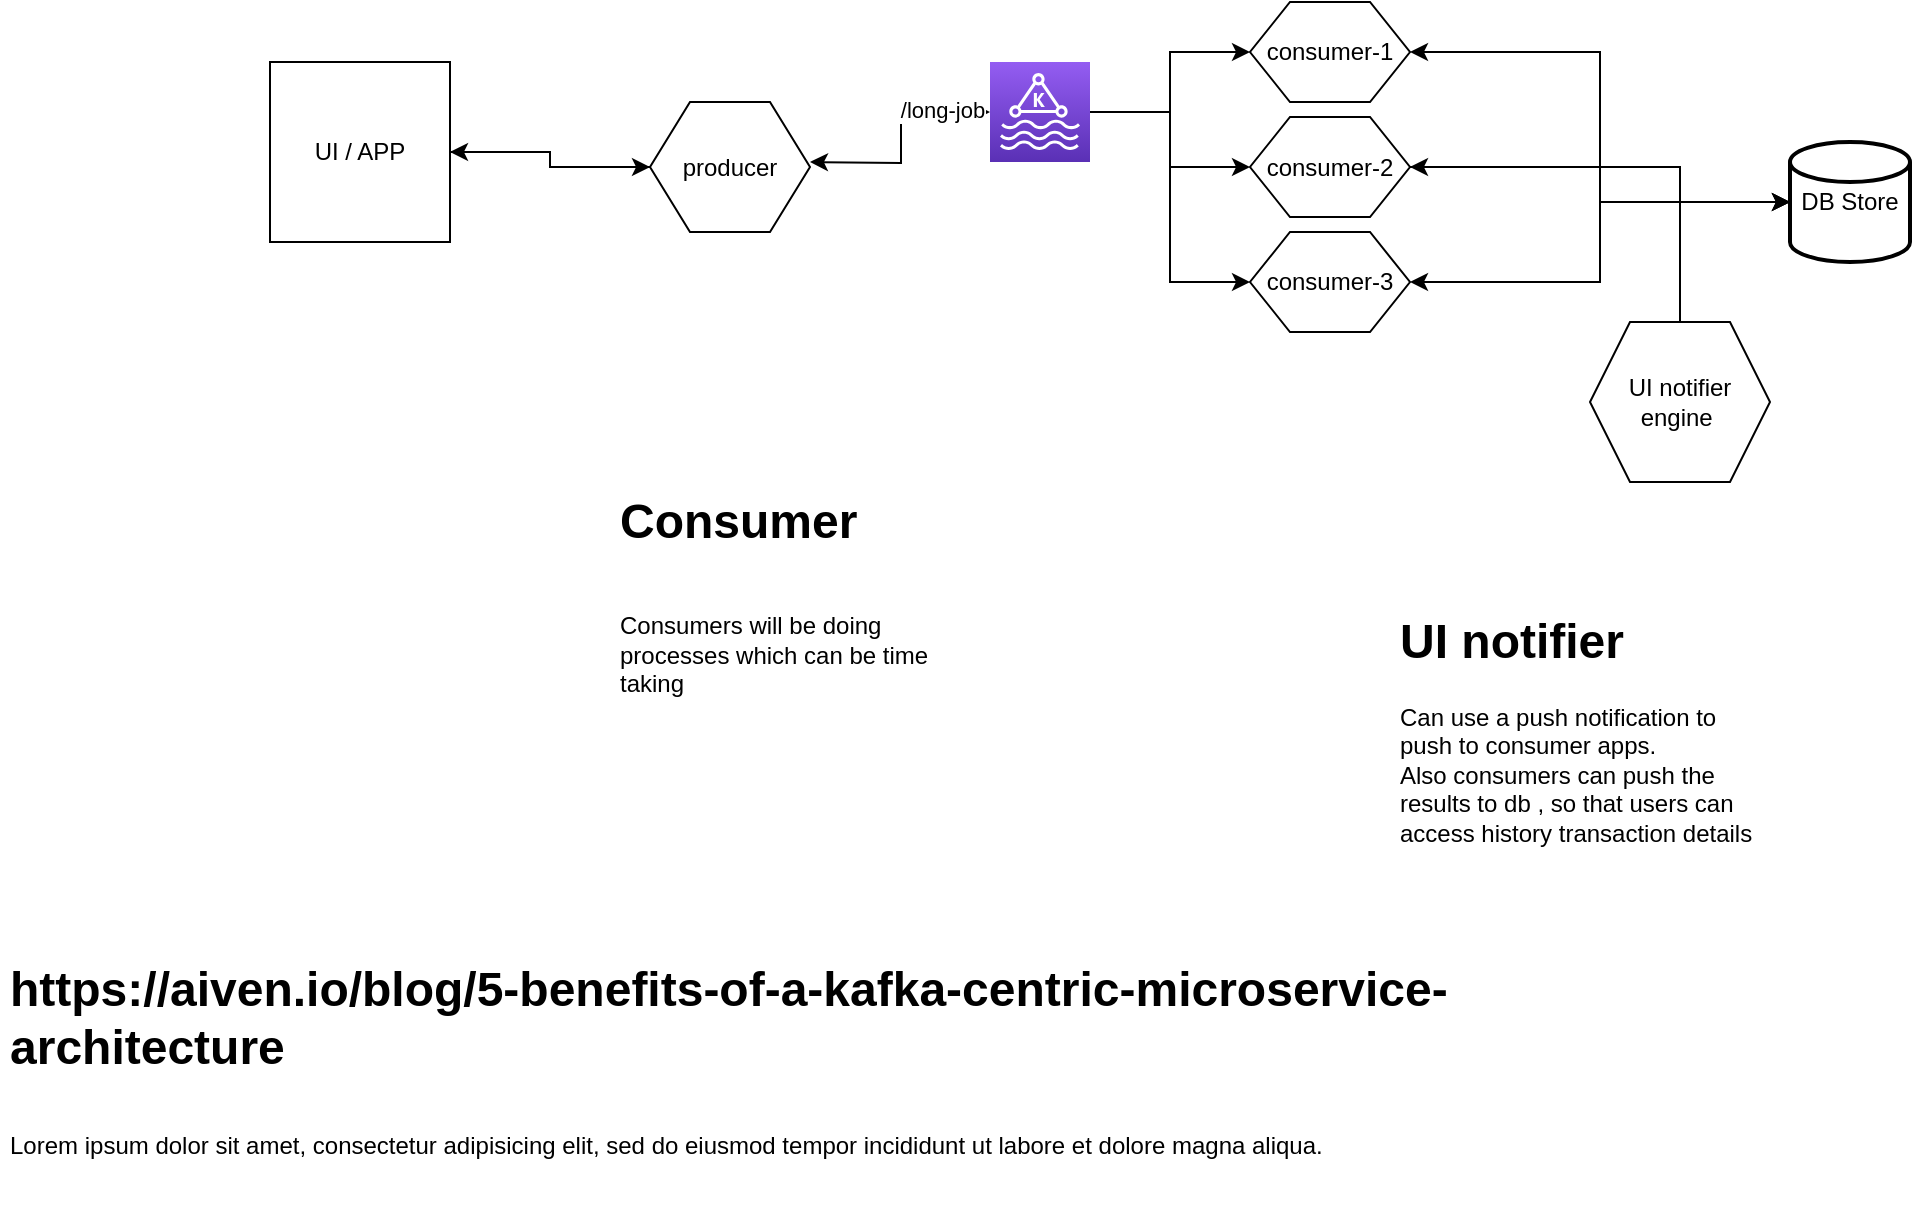 <mxfile version="15.4.0" type="device"><diagram id="C5RBs43oDa-KdzZeNtuy" name="Page-1"><mxGraphModel dx="2253" dy="852" grid="1" gridSize="10" guides="1" tooltips="1" connect="1" arrows="1" fold="1" page="1" pageScale="1" pageWidth="827" pageHeight="1169" math="0" shadow="0"><root><mxCell id="WIyWlLk6GJQsqaUBKTNV-0"/><mxCell id="WIyWlLk6GJQsqaUBKTNV-1" parent="WIyWlLk6GJQsqaUBKTNV-0"/><mxCell id="cuv_WrC2NkLKoD1RSP9r-7" style="edgeStyle=orthogonalEdgeStyle;rounded=0;orthogonalLoop=1;jettySize=auto;html=1;exitX=1;exitY=0.5;exitDx=0;exitDy=0;exitPerimeter=0;" parent="WIyWlLk6GJQsqaUBKTNV-1" source="cuv_WrC2NkLKoD1RSP9r-0" target="cuv_WrC2NkLKoD1RSP9r-3" edge="1"><mxGeometry relative="1" as="geometry"/></mxCell><mxCell id="cuv_WrC2NkLKoD1RSP9r-8" style="edgeStyle=orthogonalEdgeStyle;rounded=0;orthogonalLoop=1;jettySize=auto;html=1;" parent="WIyWlLk6GJQsqaUBKTNV-1" source="cuv_WrC2NkLKoD1RSP9r-0" target="cuv_WrC2NkLKoD1RSP9r-4" edge="1"><mxGeometry relative="1" as="geometry"/></mxCell><mxCell id="cuv_WrC2NkLKoD1RSP9r-9" style="edgeStyle=orthogonalEdgeStyle;rounded=0;orthogonalLoop=1;jettySize=auto;html=1;entryX=0;entryY=0.5;entryDx=0;entryDy=0;" parent="WIyWlLk6GJQsqaUBKTNV-1" source="cuv_WrC2NkLKoD1RSP9r-0" target="cuv_WrC2NkLKoD1RSP9r-5" edge="1"><mxGeometry relative="1" as="geometry"/></mxCell><mxCell id="cuv_WrC2NkLKoD1RSP9r-13" style="edgeStyle=orthogonalEdgeStyle;rounded=0;orthogonalLoop=1;jettySize=auto;html=1;startArrow=classic;startFill=1;" parent="WIyWlLk6GJQsqaUBKTNV-1" source="cuv_WrC2NkLKoD1RSP9r-0" edge="1"><mxGeometry relative="1" as="geometry"><mxPoint x="240" y="200" as="targetPoint"/></mxGeometry></mxCell><mxCell id="cuv_WrC2NkLKoD1RSP9r-16" value="/long-job" style="edgeLabel;html=1;align=center;verticalAlign=middle;resizable=0;points=[];" parent="cuv_WrC2NkLKoD1RSP9r-13" vertex="1" connectable="0"><mxGeometry x="-0.581" y="-1" relative="1" as="geometry"><mxPoint as="offset"/></mxGeometry></mxCell><mxCell id="cuv_WrC2NkLKoD1RSP9r-0" value="" style="sketch=0;points=[[0,0,0],[0.25,0,0],[0.5,0,0],[0.75,0,0],[1,0,0],[0,1,0],[0.25,1,0],[0.5,1,0],[0.75,1,0],[1,1,0],[0,0.25,0],[0,0.5,0],[0,0.75,0],[1,0.25,0],[1,0.5,0],[1,0.75,0]];outlineConnect=0;fontColor=#232F3E;gradientColor=#945DF2;gradientDirection=north;fillColor=#5A30B5;strokeColor=#ffffff;dashed=0;verticalLabelPosition=bottom;verticalAlign=top;align=center;html=1;fontSize=12;fontStyle=0;aspect=fixed;shape=mxgraph.aws4.resourceIcon;resIcon=mxgraph.aws4.managed_streaming_for_kafka;" parent="WIyWlLk6GJQsqaUBKTNV-1" vertex="1"><mxGeometry x="330" y="150" width="50" height="50" as="geometry"/></mxCell><mxCell id="cuv_WrC2NkLKoD1RSP9r-12" style="edgeStyle=orthogonalEdgeStyle;rounded=0;orthogonalLoop=1;jettySize=auto;html=1;exitX=0;exitY=0.5;exitDx=0;exitDy=0;entryX=1;entryY=0.5;entryDx=0;entryDy=0;" parent="WIyWlLk6GJQsqaUBKTNV-1" source="cuv_WrC2NkLKoD1RSP9r-1" target="cuv_WrC2NkLKoD1RSP9r-10" edge="1"><mxGeometry relative="1" as="geometry"/></mxCell><mxCell id="cuv_WrC2NkLKoD1RSP9r-1" value="producer" style="shape=hexagon;perimeter=hexagonPerimeter2;whiteSpace=wrap;html=1;fixedSize=1;" parent="WIyWlLk6GJQsqaUBKTNV-1" vertex="1"><mxGeometry x="160" y="170" width="80" height="65" as="geometry"/></mxCell><mxCell id="cuv_WrC2NkLKoD1RSP9r-18" style="edgeStyle=orthogonalEdgeStyle;rounded=0;orthogonalLoop=1;jettySize=auto;html=1;exitX=1;exitY=0.5;exitDx=0;exitDy=0;entryX=0;entryY=0.5;entryDx=0;entryDy=0;entryPerimeter=0;startArrow=classic;startFill=1;" parent="WIyWlLk6GJQsqaUBKTNV-1" source="cuv_WrC2NkLKoD1RSP9r-3" target="cuv_WrC2NkLKoD1RSP9r-17" edge="1"><mxGeometry relative="1" as="geometry"/></mxCell><mxCell id="cuv_WrC2NkLKoD1RSP9r-3" value="consumer-1" style="shape=hexagon;perimeter=hexagonPerimeter2;whiteSpace=wrap;html=1;fixedSize=1;" parent="WIyWlLk6GJQsqaUBKTNV-1" vertex="1"><mxGeometry x="460" y="120" width="80" height="50" as="geometry"/></mxCell><mxCell id="cuv_WrC2NkLKoD1RSP9r-19" style="edgeStyle=orthogonalEdgeStyle;rounded=0;orthogonalLoop=1;jettySize=auto;html=1;entryX=0;entryY=0.5;entryDx=0;entryDy=0;entryPerimeter=0;startArrow=classic;startFill=1;exitX=1;exitY=0.5;exitDx=0;exitDy=0;" parent="WIyWlLk6GJQsqaUBKTNV-1" source="cuv_WrC2NkLKoD1RSP9r-4" target="cuv_WrC2NkLKoD1RSP9r-17" edge="1"><mxGeometry relative="1" as="geometry"/></mxCell><mxCell id="cuv_WrC2NkLKoD1RSP9r-23" style="edgeStyle=orthogonalEdgeStyle;rounded=0;orthogonalLoop=1;jettySize=auto;html=1;exitX=1;exitY=0.5;exitDx=0;exitDy=0;entryX=0.5;entryY=0;entryDx=0;entryDy=0;startArrow=none;startFill=0;endArrow=none;endFill=0;" parent="WIyWlLk6GJQsqaUBKTNV-1" source="cuv_WrC2NkLKoD1RSP9r-4" target="cuv_WrC2NkLKoD1RSP9r-21" edge="1"><mxGeometry relative="1" as="geometry"/></mxCell><mxCell id="cuv_WrC2NkLKoD1RSP9r-4" value="consumer-2" style="shape=hexagon;perimeter=hexagonPerimeter2;whiteSpace=wrap;html=1;fixedSize=1;" parent="WIyWlLk6GJQsqaUBKTNV-1" vertex="1"><mxGeometry x="460" y="177.5" width="80" height="50" as="geometry"/></mxCell><mxCell id="cuv_WrC2NkLKoD1RSP9r-20" style="edgeStyle=orthogonalEdgeStyle;rounded=0;orthogonalLoop=1;jettySize=auto;html=1;startArrow=classic;startFill=1;" parent="WIyWlLk6GJQsqaUBKTNV-1" source="cuv_WrC2NkLKoD1RSP9r-5" target="cuv_WrC2NkLKoD1RSP9r-17" edge="1"><mxGeometry relative="1" as="geometry"><mxPoint x="630" y="210" as="targetPoint"/></mxGeometry></mxCell><mxCell id="cuv_WrC2NkLKoD1RSP9r-5" value="consumer-3" style="shape=hexagon;perimeter=hexagonPerimeter2;whiteSpace=wrap;html=1;fixedSize=1;" parent="WIyWlLk6GJQsqaUBKTNV-1" vertex="1"><mxGeometry x="460" y="235" width="80" height="50" as="geometry"/></mxCell><mxCell id="cuv_WrC2NkLKoD1RSP9r-11" style="edgeStyle=orthogonalEdgeStyle;rounded=0;orthogonalLoop=1;jettySize=auto;html=1;entryX=0;entryY=0.5;entryDx=0;entryDy=0;" parent="WIyWlLk6GJQsqaUBKTNV-1" source="cuv_WrC2NkLKoD1RSP9r-10" target="cuv_WrC2NkLKoD1RSP9r-1" edge="1"><mxGeometry relative="1" as="geometry"/></mxCell><mxCell id="cuv_WrC2NkLKoD1RSP9r-10" value="UI / APP" style="whiteSpace=wrap;html=1;aspect=fixed;" parent="WIyWlLk6GJQsqaUBKTNV-1" vertex="1"><mxGeometry x="-30" y="150" width="90" height="90" as="geometry"/></mxCell><mxCell id="cuv_WrC2NkLKoD1RSP9r-15" value="&lt;h1&gt;Consumer&lt;/h1&gt;&lt;div&gt;&lt;br&gt;&lt;/div&gt;&lt;div&gt;Consumers will be doing processes which can be time taking&lt;/div&gt;" style="text;html=1;strokeColor=none;fillColor=none;spacing=5;spacingTop=-20;whiteSpace=wrap;overflow=hidden;rounded=0;" parent="WIyWlLk6GJQsqaUBKTNV-1" vertex="1"><mxGeometry x="140" y="360" width="190" height="120" as="geometry"/></mxCell><mxCell id="cuv_WrC2NkLKoD1RSP9r-17" value="DB Store" style="strokeWidth=2;html=1;shape=mxgraph.flowchart.database;whiteSpace=wrap;" parent="WIyWlLk6GJQsqaUBKTNV-1" vertex="1"><mxGeometry x="730" y="190" width="60" height="60" as="geometry"/></mxCell><mxCell id="cuv_WrC2NkLKoD1RSP9r-21" value="UI notifier engine&amp;nbsp;" style="shape=hexagon;perimeter=hexagonPerimeter2;whiteSpace=wrap;html=1;fixedSize=1;" parent="WIyWlLk6GJQsqaUBKTNV-1" vertex="1"><mxGeometry x="630" y="280" width="90" height="80" as="geometry"/></mxCell><mxCell id="cuv_WrC2NkLKoD1RSP9r-28" value="&lt;h1&gt;UI notifier&lt;/h1&gt;&lt;div&gt;Can use a push notification to push to consumer apps.&lt;/div&gt;&lt;div&gt;Also consumers can push the results to db , so that users can access history transaction details&lt;/div&gt;" style="text;html=1;strokeColor=none;fillColor=none;spacing=5;spacingTop=-20;whiteSpace=wrap;overflow=hidden;rounded=0;" parent="WIyWlLk6GJQsqaUBKTNV-1" vertex="1"><mxGeometry x="530" y="420" width="190" height="130" as="geometry"/></mxCell><mxCell id="zJTUxe1yWUx4og87iQJL-0" value="&lt;span style=&quot;font-size: 24px&quot;&gt;&lt;b&gt;https://aiven.io/blog/5-benefits-of-a-kafka-centric-microservice-architecture&lt;/b&gt;&lt;/span&gt;&lt;h1&gt;&lt;span style=&quot;font-size: 12px ; font-weight: normal&quot;&gt;Lorem ipsum dolor sit amet, consectetur adipisicing elit, sed do eiusmod tempor incididunt ut labore et dolore magna aliqua.&lt;/span&gt;&lt;br&gt;&lt;/h1&gt;" style="text;html=1;strokeColor=none;fillColor=none;spacing=5;spacingTop=-20;whiteSpace=wrap;overflow=hidden;rounded=0;" vertex="1" parent="WIyWlLk6GJQsqaUBKTNV-1"><mxGeometry x="-165" y="610" width="730" height="120" as="geometry"/></mxCell></root></mxGraphModel></diagram></mxfile>